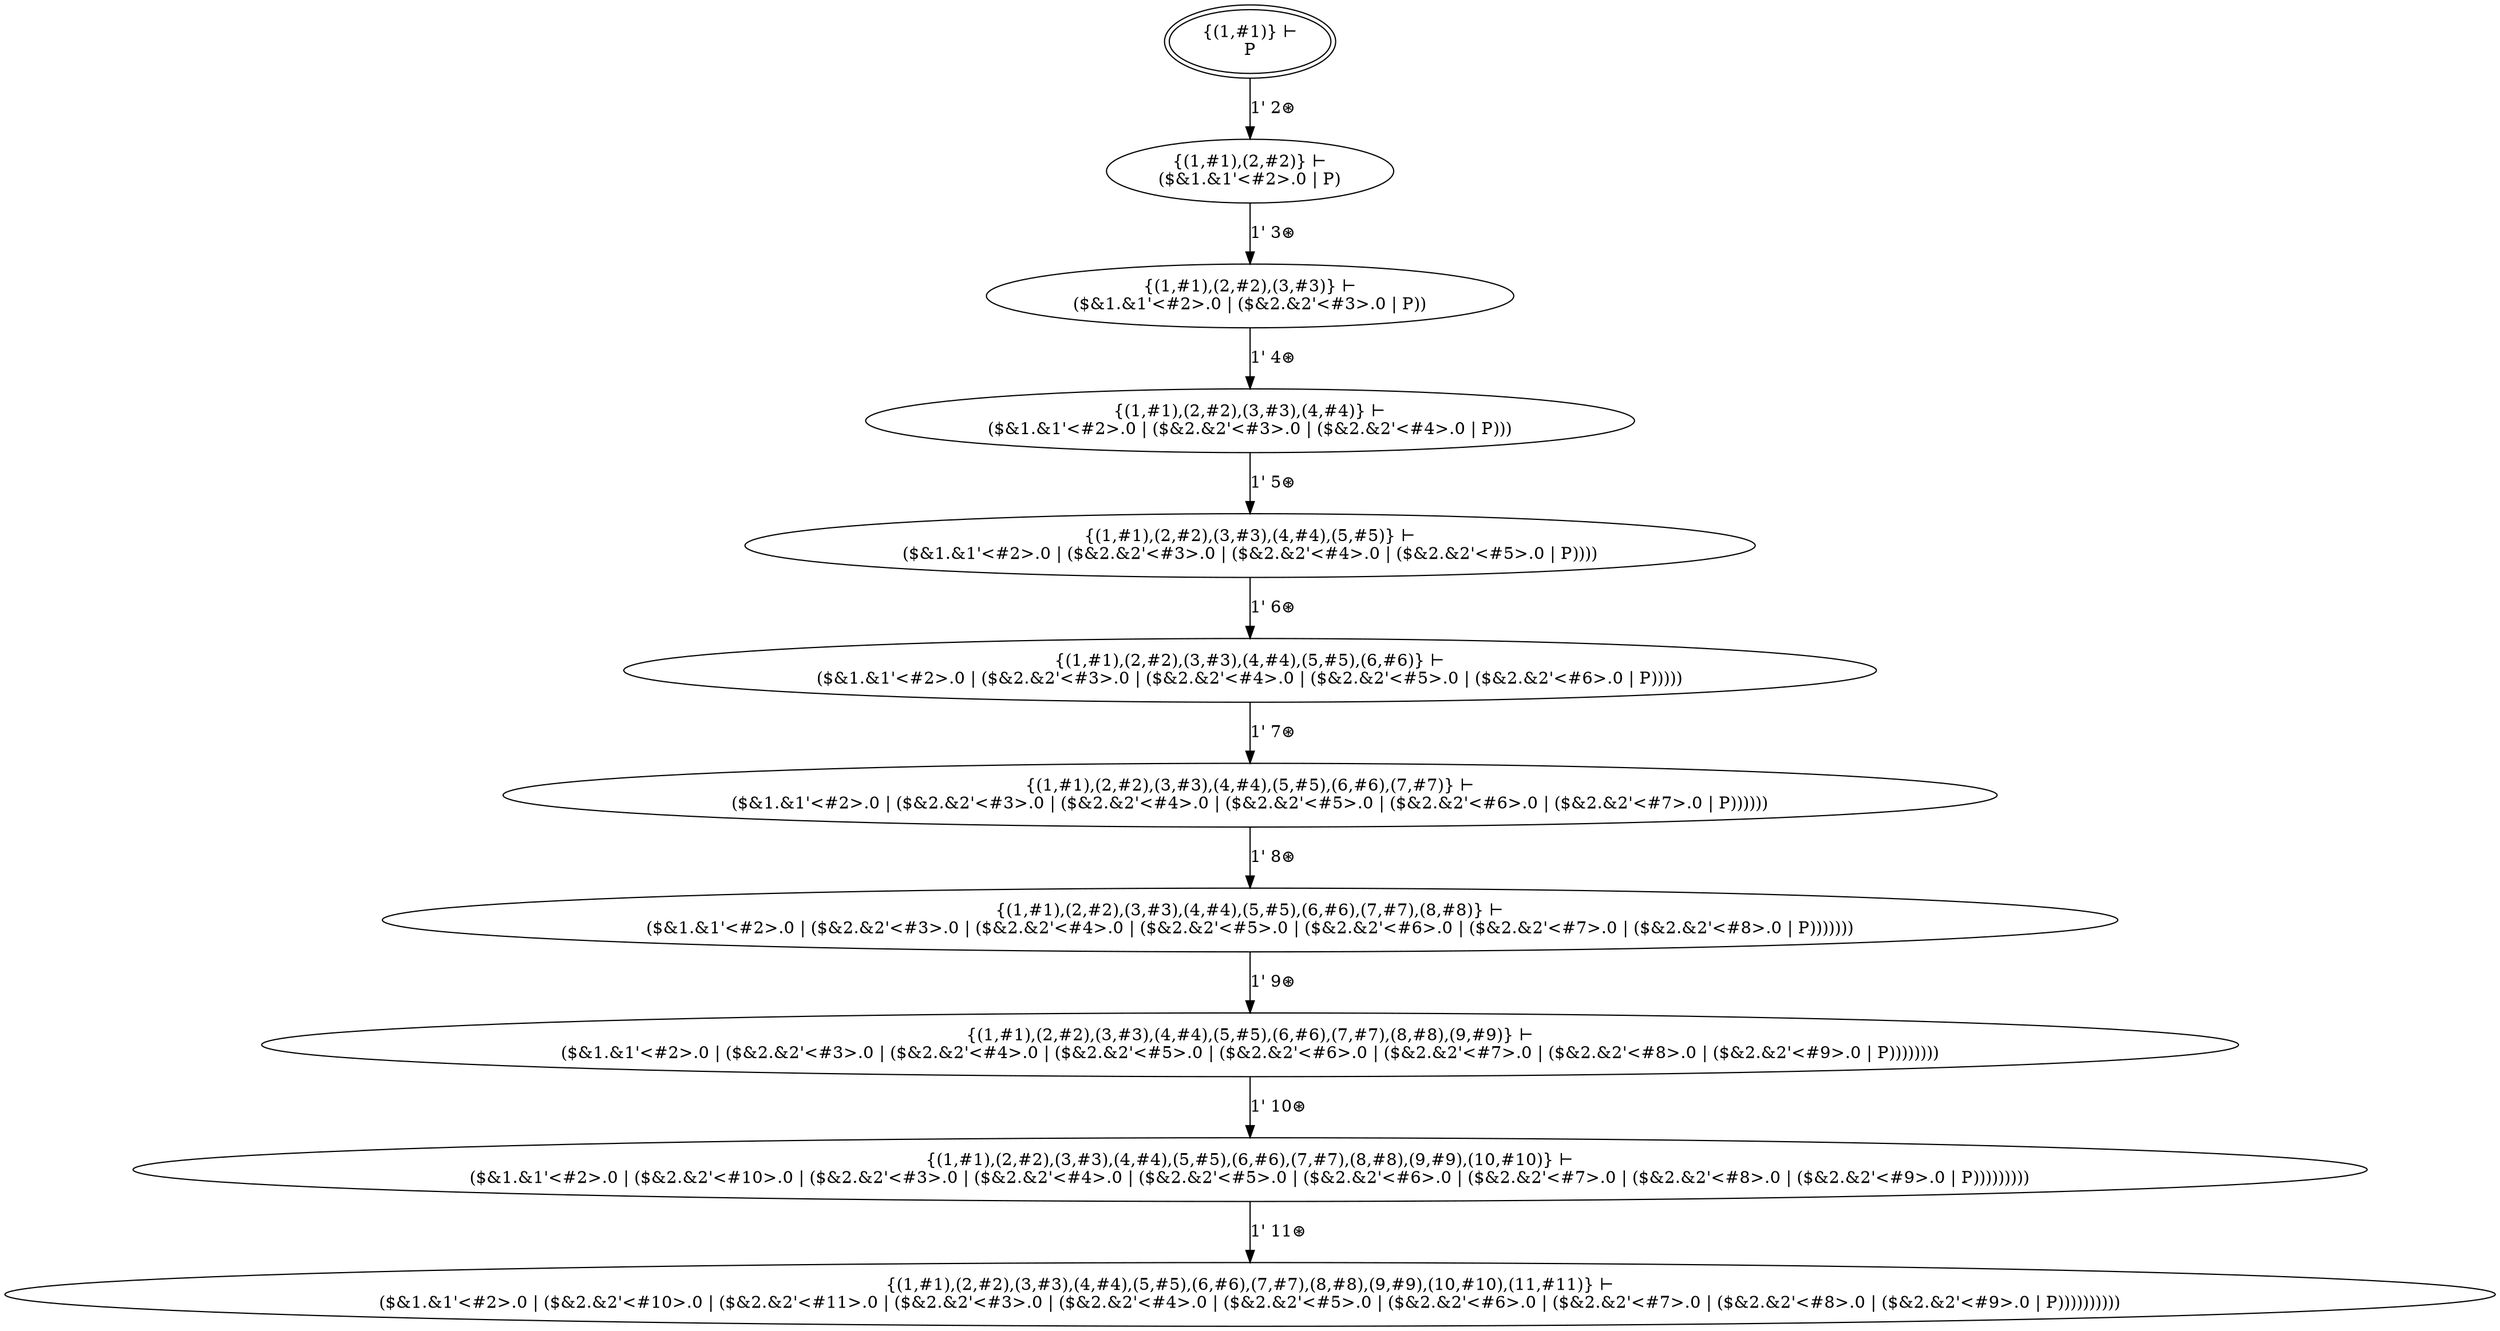 digraph {
    s0 [peripheries=2,label="{(1,#1)} ⊢
P"]
    s1 [label="{(1,#1),(2,#2)} ⊢
($&1.&1'<#2>.0 | P)"]
    s2 [label="{(1,#1),(2,#2),(3,#3)} ⊢
($&1.&1'<#2>.0 | ($&2.&2'<#3>.0 | P))"]
    s3 [label="{(1,#1),(2,#2),(3,#3),(4,#4)} ⊢
($&1.&1'<#2>.0 | ($&2.&2'<#3>.0 | ($&2.&2'<#4>.0 | P)))"]
    s4 [label="{(1,#1),(2,#2),(3,#3),(4,#4),(5,#5)} ⊢
($&1.&1'<#2>.0 | ($&2.&2'<#3>.0 | ($&2.&2'<#4>.0 | ($&2.&2'<#5>.0 | P))))"]
    s5 [label="{(1,#1),(2,#2),(3,#3),(4,#4),(5,#5),(6,#6)} ⊢
($&1.&1'<#2>.0 | ($&2.&2'<#3>.0 | ($&2.&2'<#4>.0 | ($&2.&2'<#5>.0 | ($&2.&2'<#6>.0 | P)))))"]
    s6 [label="{(1,#1),(2,#2),(3,#3),(4,#4),(5,#5),(6,#6),(7,#7)} ⊢
($&1.&1'<#2>.0 | ($&2.&2'<#3>.0 | ($&2.&2'<#4>.0 | ($&2.&2'<#5>.0 | ($&2.&2'<#6>.0 | ($&2.&2'<#7>.0 | P))))))"]
    s7 [label="{(1,#1),(2,#2),(3,#3),(4,#4),(5,#5),(6,#6),(7,#7),(8,#8)} ⊢
($&1.&1'<#2>.0 | ($&2.&2'<#3>.0 | ($&2.&2'<#4>.0 | ($&2.&2'<#5>.0 | ($&2.&2'<#6>.0 | ($&2.&2'<#7>.0 | ($&2.&2'<#8>.0 | P)))))))"]
    s8 [label="{(1,#1),(2,#2),(3,#3),(4,#4),(5,#5),(6,#6),(7,#7),(8,#8),(9,#9)} ⊢
($&1.&1'<#2>.0 | ($&2.&2'<#3>.0 | ($&2.&2'<#4>.0 | ($&2.&2'<#5>.0 | ($&2.&2'<#6>.0 | ($&2.&2'<#7>.0 | ($&2.&2'<#8>.0 | ($&2.&2'<#9>.0 | P))))))))"]
    s9 [label="{(1,#1),(2,#2),(3,#3),(4,#4),(5,#5),(6,#6),(7,#7),(8,#8),(9,#9),(10,#10)} ⊢
($&1.&1'<#2>.0 | ($&2.&2'<#10>.0 | ($&2.&2'<#3>.0 | ($&2.&2'<#4>.0 | ($&2.&2'<#5>.0 | ($&2.&2'<#6>.0 | ($&2.&2'<#7>.0 | ($&2.&2'<#8>.0 | ($&2.&2'<#9>.0 | P)))))))))"]
    s10 [label="{(1,#1),(2,#2),(3,#3),(4,#4),(5,#5),(6,#6),(7,#7),(8,#8),(9,#9),(10,#10),(11,#11)} ⊢
($&1.&1'<#2>.0 | ($&2.&2'<#10>.0 | ($&2.&2'<#11>.0 | ($&2.&2'<#3>.0 | ($&2.&2'<#4>.0 | ($&2.&2'<#5>.0 | ($&2.&2'<#6>.0 | ($&2.&2'<#7>.0 | ($&2.&2'<#8>.0 | ($&2.&2'<#9>.0 | P))))))))))"]

    s0 -> s1 [label="1' 2⊛ "]
    s1 -> s2 [label="1' 3⊛ "]
    s2 -> s3 [label="1' 4⊛ "]
    s3 -> s4 [label="1' 5⊛ "]
    s4 -> s5 [label="1' 6⊛ "]
    s5 -> s6 [label="1' 7⊛ "]
    s6 -> s7 [label="1' 8⊛ "]
    s7 -> s8 [label="1' 9⊛ "]
    s8 -> s9 [label="1' 10⊛ "]
    s9 -> s10 [label="1' 11⊛ "]
}
